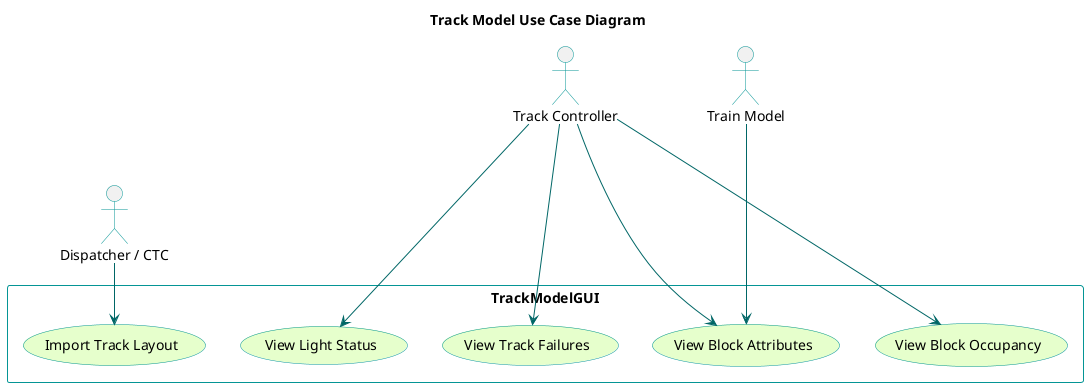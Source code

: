 @startuml

title Track Model Use Case Diagram
'skinparam backgroundColor transparent'
skinparam usecaseBackgroundColor #e6ffcc
skinparam usecaseBorderColor 	#049595
skinparam actorBorderColor 	#049595
skinparam packageBorderCOlor  #049595
skinparam arrowColor #006666

:Dispatcher / CTC: as d
:Track Controller: as tkc
:Train Model: as tnm

rectangle TrackModelGUI{
	(Import Track Layout)
	(View Block Attributes)
	(View Track Failures)
	(View Block Occupancy)
	(View Light Status)
}

d --> (Import Track Layout)
tkc ---> (View Block Attributes)
tkc ---> (View Track Failures)
tkc ---> (View Block Occupancy)
tkc ---> (View Light Status)
tnm ---> (View Block Attributes)

@enduml